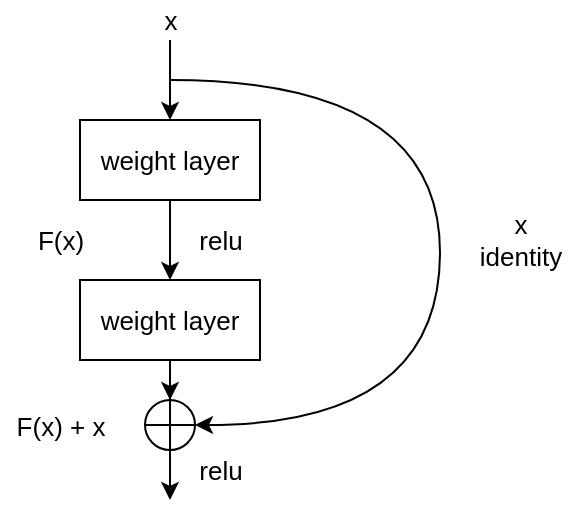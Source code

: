 <mxfile version="14.9.5" type="github">
  <diagram id="FSlrQvpvQA96mcGi1WL8" name="第 1 页">
    <mxGraphModel dx="731" dy="402" grid="1" gridSize="10" guides="1" tooltips="1" connect="1" arrows="1" fold="1" page="1" pageScale="1" pageWidth="827" pageHeight="1169" math="0" shadow="0">
      <root>
        <mxCell id="0" />
        <mxCell id="1" parent="0" />
        <mxCell id="TvhPPzDzShztiSGsOENh-3" value="" style="edgeStyle=orthogonalEdgeStyle;rounded=0;orthogonalLoop=1;jettySize=auto;html=1;fontSize=13;" parent="1" source="TvhPPzDzShztiSGsOENh-1" target="TvhPPzDzShztiSGsOENh-2" edge="1">
          <mxGeometry relative="1" as="geometry" />
        </mxCell>
        <mxCell id="TvhPPzDzShztiSGsOENh-1" value="weight layer" style="rounded=0;whiteSpace=wrap;html=1;fontSize=13;" parent="1" vertex="1">
          <mxGeometry x="270" y="180" width="90" height="40" as="geometry" />
        </mxCell>
        <mxCell id="TvhPPzDzShztiSGsOENh-15" style="edgeStyle=orthogonalEdgeStyle;rounded=0;orthogonalLoop=1;jettySize=auto;html=1;entryX=0.5;entryY=0;entryDx=0;entryDy=0;entryPerimeter=0;fontSize=13;" parent="1" source="TvhPPzDzShztiSGsOENh-2" target="TvhPPzDzShztiSGsOENh-9" edge="1">
          <mxGeometry relative="1" as="geometry" />
        </mxCell>
        <mxCell id="TvhPPzDzShztiSGsOENh-2" value="weight layer" style="rounded=0;whiteSpace=wrap;html=1;fontSize=13;" parent="1" vertex="1">
          <mxGeometry x="270" y="260" width="90" height="40" as="geometry" />
        </mxCell>
        <mxCell id="TvhPPzDzShztiSGsOENh-4" value="relu" style="text;html=1;align=center;verticalAlign=middle;resizable=0;points=[];autosize=1;strokeColor=none;fontSize=13;" parent="1" vertex="1">
          <mxGeometry x="320" y="230" width="40" height="20" as="geometry" />
        </mxCell>
        <mxCell id="TvhPPzDzShztiSGsOENh-6" style="edgeStyle=orthogonalEdgeStyle;rounded=0;orthogonalLoop=1;jettySize=auto;html=1;fontSize=13;" parent="1" source="TvhPPzDzShztiSGsOENh-5" target="TvhPPzDzShztiSGsOENh-1" edge="1">
          <mxGeometry relative="1" as="geometry" />
        </mxCell>
        <mxCell id="TvhPPzDzShztiSGsOENh-19" style="edgeStyle=orthogonalEdgeStyle;rounded=0;orthogonalLoop=1;jettySize=auto;html=1;entryX=1;entryY=0.5;entryDx=0;entryDy=0;entryPerimeter=0;fontSize=13;curved=1;" parent="1" target="TvhPPzDzShztiSGsOENh-9" edge="1">
          <mxGeometry relative="1" as="geometry">
            <Array as="points">
              <mxPoint x="450" y="160" />
              <mxPoint x="450" y="333" />
            </Array>
            <mxPoint x="315" y="160" as="sourcePoint" />
          </mxGeometry>
        </mxCell>
        <mxCell id="TvhPPzDzShztiSGsOENh-5" value="x" style="text;html=1;align=center;verticalAlign=middle;resizable=0;points=[];autosize=1;strokeColor=none;fontSize=13;" parent="1" vertex="1">
          <mxGeometry x="305" y="120" width="20" height="20" as="geometry" />
        </mxCell>
        <mxCell id="TvhPPzDzShztiSGsOENh-7" value="F(x)" style="text;html=1;align=center;verticalAlign=middle;resizable=0;points=[];autosize=1;strokeColor=none;fontSize=13;" parent="1" vertex="1">
          <mxGeometry x="240" y="230" width="40" height="20" as="geometry" />
        </mxCell>
        <mxCell id="TvhPPzDzShztiSGsOENh-16" style="edgeStyle=orthogonalEdgeStyle;rounded=0;orthogonalLoop=1;jettySize=auto;html=1;fontSize=13;" parent="1" source="TvhPPzDzShztiSGsOENh-9" edge="1">
          <mxGeometry relative="1" as="geometry">
            <mxPoint x="315" y="370" as="targetPoint" />
          </mxGeometry>
        </mxCell>
        <mxCell id="TvhPPzDzShztiSGsOENh-9" value="" style="verticalLabelPosition=bottom;verticalAlign=top;html=1;shape=mxgraph.flowchart.summing_function;fontSize=13;" parent="1" vertex="1">
          <mxGeometry x="302.5" y="320" width="25" height="25" as="geometry" />
        </mxCell>
        <mxCell id="TvhPPzDzShztiSGsOENh-12" value="F(x) + x" style="text;html=1;align=center;verticalAlign=middle;resizable=0;points=[];autosize=1;strokeColor=none;fontSize=13;" parent="1" vertex="1">
          <mxGeometry x="230" y="322.5" width="60" height="20" as="geometry" />
        </mxCell>
        <mxCell id="TvhPPzDzShztiSGsOENh-17" value="relu" style="text;html=1;align=center;verticalAlign=middle;resizable=0;points=[];autosize=1;strokeColor=none;fontSize=13;" parent="1" vertex="1">
          <mxGeometry x="320" y="345" width="40" height="20" as="geometry" />
        </mxCell>
        <mxCell id="TvhPPzDzShztiSGsOENh-20" value="x&lt;br style=&quot;font-size: 13px;&quot;&gt;identity" style="text;html=1;align=center;verticalAlign=middle;resizable=0;points=[];autosize=1;strokeColor=none;fontSize=13;" parent="1" vertex="1">
          <mxGeometry x="460" y="220" width="60" height="40" as="geometry" />
        </mxCell>
      </root>
    </mxGraphModel>
  </diagram>
</mxfile>
